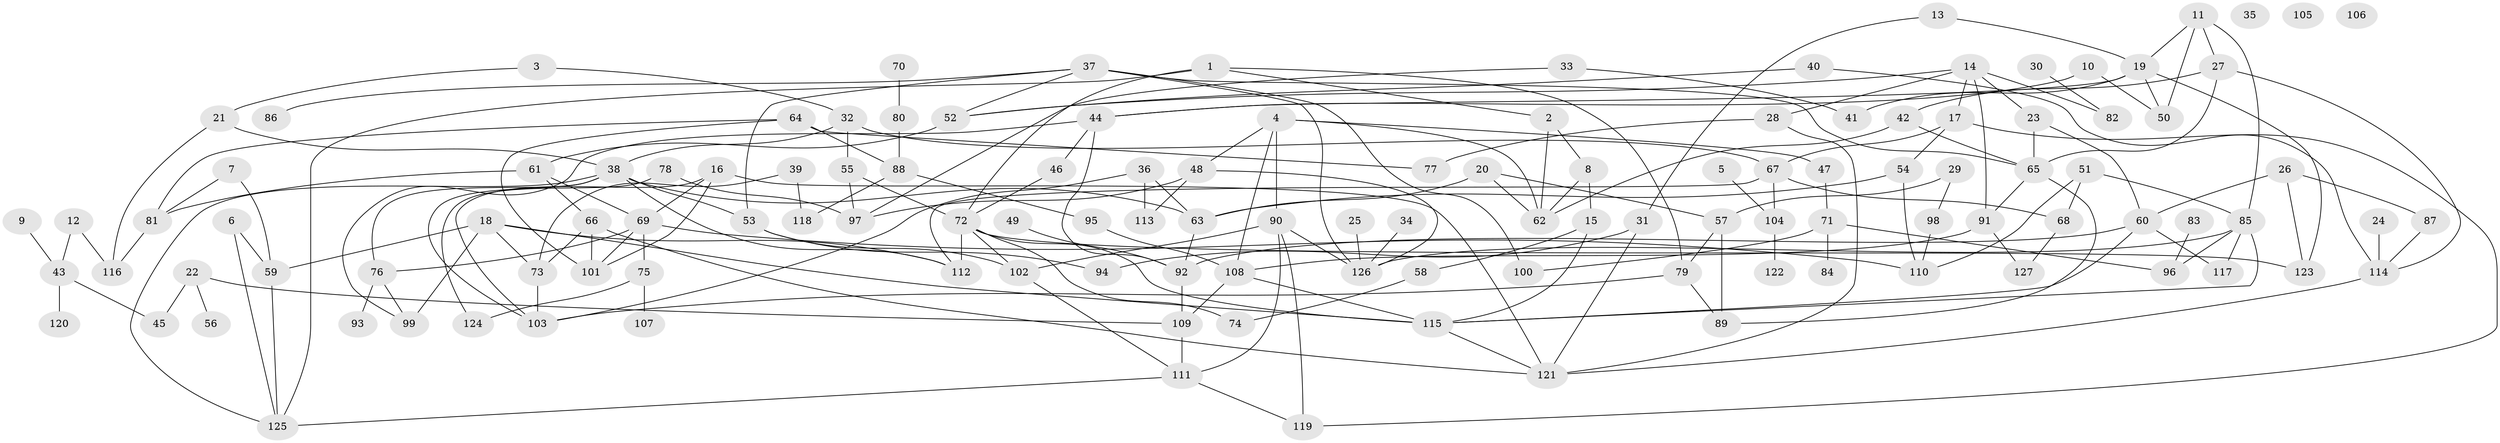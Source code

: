 // Generated by graph-tools (version 1.1) at 2025/00/03/09/25 03:00:52]
// undirected, 127 vertices, 202 edges
graph export_dot {
graph [start="1"]
  node [color=gray90,style=filled];
  1;
  2;
  3;
  4;
  5;
  6;
  7;
  8;
  9;
  10;
  11;
  12;
  13;
  14;
  15;
  16;
  17;
  18;
  19;
  20;
  21;
  22;
  23;
  24;
  25;
  26;
  27;
  28;
  29;
  30;
  31;
  32;
  33;
  34;
  35;
  36;
  37;
  38;
  39;
  40;
  41;
  42;
  43;
  44;
  45;
  46;
  47;
  48;
  49;
  50;
  51;
  52;
  53;
  54;
  55;
  56;
  57;
  58;
  59;
  60;
  61;
  62;
  63;
  64;
  65;
  66;
  67;
  68;
  69;
  70;
  71;
  72;
  73;
  74;
  75;
  76;
  77;
  78;
  79;
  80;
  81;
  82;
  83;
  84;
  85;
  86;
  87;
  88;
  89;
  90;
  91;
  92;
  93;
  94;
  95;
  96;
  97;
  98;
  99;
  100;
  101;
  102;
  103;
  104;
  105;
  106;
  107;
  108;
  109;
  110;
  111;
  112;
  113;
  114;
  115;
  116;
  117;
  118;
  119;
  120;
  121;
  122;
  123;
  124;
  125;
  126;
  127;
  1 -- 2;
  1 -- 72;
  1 -- 79;
  1 -- 125;
  2 -- 8;
  2 -- 62;
  3 -- 21;
  3 -- 32;
  4 -- 47;
  4 -- 48;
  4 -- 62;
  4 -- 90;
  4 -- 108;
  5 -- 104;
  6 -- 59;
  6 -- 125;
  7 -- 59;
  7 -- 81;
  8 -- 15;
  8 -- 62;
  9 -- 43;
  10 -- 44;
  10 -- 50;
  11 -- 19;
  11 -- 27;
  11 -- 50;
  11 -- 85;
  12 -- 43;
  12 -- 116;
  13 -- 19;
  13 -- 31;
  14 -- 17;
  14 -- 23;
  14 -- 28;
  14 -- 52;
  14 -- 82;
  14 -- 91;
  15 -- 58;
  15 -- 115;
  16 -- 69;
  16 -- 101;
  16 -- 103;
  16 -- 121;
  17 -- 54;
  17 -- 67;
  17 -- 119;
  18 -- 59;
  18 -- 73;
  18 -- 99;
  18 -- 112;
  18 -- 115;
  19 -- 41;
  19 -- 44;
  19 -- 50;
  19 -- 123;
  20 -- 57;
  20 -- 62;
  20 -- 63;
  21 -- 38;
  21 -- 116;
  22 -- 45;
  22 -- 56;
  22 -- 109;
  23 -- 60;
  23 -- 65;
  24 -- 114;
  25 -- 126;
  26 -- 60;
  26 -- 87;
  26 -- 123;
  27 -- 42;
  27 -- 65;
  27 -- 114;
  28 -- 77;
  28 -- 121;
  29 -- 57;
  29 -- 98;
  30 -- 82;
  31 -- 94;
  31 -- 121;
  32 -- 38;
  32 -- 55;
  32 -- 67;
  33 -- 41;
  33 -- 97;
  34 -- 126;
  36 -- 63;
  36 -- 103;
  36 -- 113;
  37 -- 52;
  37 -- 53;
  37 -- 65;
  37 -- 86;
  37 -- 100;
  37 -- 126;
  38 -- 53;
  38 -- 63;
  38 -- 76;
  38 -- 103;
  38 -- 112;
  38 -- 125;
  39 -- 73;
  39 -- 118;
  40 -- 52;
  40 -- 114;
  42 -- 62;
  42 -- 65;
  43 -- 45;
  43 -- 120;
  44 -- 46;
  44 -- 92;
  44 -- 99;
  46 -- 72;
  47 -- 71;
  48 -- 97;
  48 -- 113;
  48 -- 126;
  49 -- 92;
  51 -- 68;
  51 -- 85;
  51 -- 110;
  52 -- 61;
  53 -- 94;
  53 -- 102;
  54 -- 63;
  54 -- 110;
  55 -- 72;
  55 -- 97;
  57 -- 79;
  57 -- 89;
  58 -- 74;
  59 -- 125;
  60 -- 92;
  60 -- 115;
  60 -- 117;
  61 -- 66;
  61 -- 69;
  61 -- 81;
  63 -- 92;
  64 -- 77;
  64 -- 81;
  64 -- 88;
  64 -- 101;
  65 -- 89;
  65 -- 91;
  66 -- 73;
  66 -- 101;
  66 -- 121;
  67 -- 68;
  67 -- 104;
  67 -- 112;
  68 -- 127;
  69 -- 75;
  69 -- 76;
  69 -- 101;
  69 -- 110;
  70 -- 80;
  71 -- 84;
  71 -- 96;
  71 -- 100;
  72 -- 74;
  72 -- 102;
  72 -- 112;
  72 -- 115;
  72 -- 123;
  73 -- 103;
  75 -- 107;
  75 -- 124;
  76 -- 93;
  76 -- 99;
  78 -- 97;
  78 -- 124;
  79 -- 89;
  79 -- 103;
  80 -- 88;
  81 -- 116;
  83 -- 96;
  85 -- 96;
  85 -- 115;
  85 -- 117;
  85 -- 126;
  87 -- 114;
  88 -- 95;
  88 -- 118;
  90 -- 102;
  90 -- 111;
  90 -- 119;
  90 -- 126;
  91 -- 108;
  91 -- 127;
  92 -- 109;
  95 -- 108;
  98 -- 110;
  102 -- 111;
  104 -- 122;
  108 -- 109;
  108 -- 115;
  109 -- 111;
  111 -- 119;
  111 -- 125;
  114 -- 121;
  115 -- 121;
}
